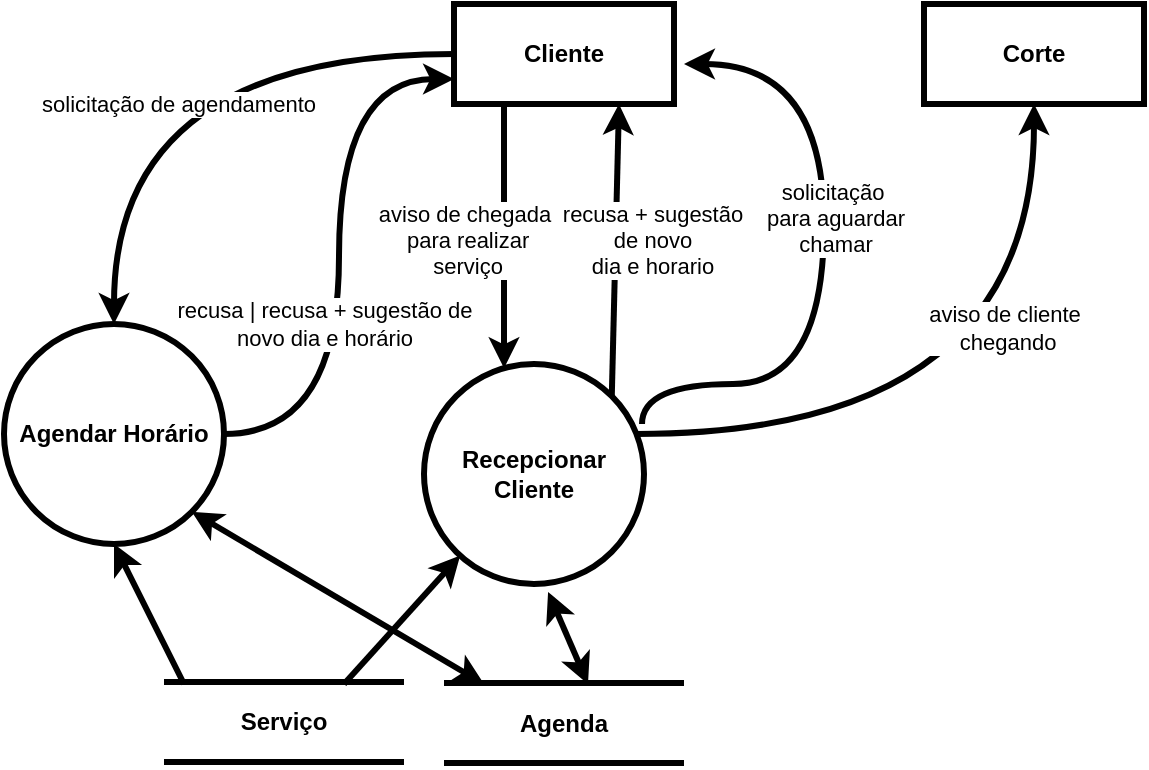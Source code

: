 <mxfile version="14.4.8" type="device" pages="3"><diagram id="uWndQRYomaeFiXmbr_5y" name="DFD-1 Agendamento"><mxGraphModel dx="1021" dy="529" grid="1" gridSize="10" guides="1" tooltips="1" connect="1" arrows="1" fold="1" page="1" pageScale="1" pageWidth="827" pageHeight="1169" math="0" shadow="0"><root><mxCell id="gC_6sV-CxRixB7-cRVY6-0"/><mxCell id="gC_6sV-CxRixB7-cRVY6-1" parent="gC_6sV-CxRixB7-cRVY6-0"/><mxCell id="nS-zOAT_zE8hEH14w2vs-0" value="aviso de chegada&lt;br&gt;&amp;nbsp;para realizar&lt;br&gt;&amp;nbsp;serviço" style="edgeStyle=orthogonalEdgeStyle;curved=1;rounded=0;orthogonalLoop=1;jettySize=auto;html=1;strokeWidth=3;" parent="gC_6sV-CxRixB7-cRVY6-1" source="CqCgeILczcp-WzhvRNFp-0" target="CqCgeILczcp-WzhvRNFp-2" edge="1"><mxGeometry x="0.032" y="-20" relative="1" as="geometry"><Array as="points"><mxPoint x="300" y="160"/><mxPoint x="300" y="160"/></Array><mxPoint as="offset"/></mxGeometry></mxCell><mxCell id="nS-zOAT_zE8hEH14w2vs-1" style="edgeStyle=orthogonalEdgeStyle;curved=1;rounded=0;orthogonalLoop=1;jettySize=auto;html=1;entryX=0.5;entryY=0;entryDx=0;entryDy=0;strokeWidth=3;" parent="gC_6sV-CxRixB7-cRVY6-1" source="CqCgeILczcp-WzhvRNFp-0" target="CqCgeILczcp-WzhvRNFp-1" edge="1"><mxGeometry relative="1" as="geometry"/></mxCell><mxCell id="j6ZIYEeLsjhv0n1E1-3m-13" value="solicitação de agendamento" style="edgeLabel;html=1;align=center;verticalAlign=middle;resizable=0;points=[];" parent="nS-zOAT_zE8hEH14w2vs-1" vertex="1" connectable="0"><mxGeometry x="-0.093" y="25" relative="1" as="geometry"><mxPoint as="offset"/></mxGeometry></mxCell><mxCell id="CqCgeILczcp-WzhvRNFp-0" value="Cliente" style="rounded=0;whiteSpace=wrap;html=1;strokeWidth=3;spacingTop=1;spacing=3;spacingBottom=1;fontStyle=1" parent="gC_6sV-CxRixB7-cRVY6-1" vertex="1"><mxGeometry x="275" y="10" width="110" height="50" as="geometry"/></mxCell><mxCell id="gYlGUm_YQecpNLzLGFWx-0" style="edgeStyle=orthogonalEdgeStyle;curved=1;rounded=0;orthogonalLoop=1;jettySize=auto;html=1;entryX=0;entryY=0.75;entryDx=0;entryDy=0;strokeWidth=3;" edge="1" parent="gC_6sV-CxRixB7-cRVY6-1" source="CqCgeILczcp-WzhvRNFp-1" target="CqCgeILczcp-WzhvRNFp-0"><mxGeometry relative="1" as="geometry"/></mxCell><mxCell id="gYlGUm_YQecpNLzLGFWx-1" value="recusa | recusa + sugestão de &lt;br&gt;novo dia e horário" style="edgeLabel;html=1;align=center;verticalAlign=middle;resizable=0;points=[];" vertex="1" connectable="0" parent="gYlGUm_YQecpNLzLGFWx-0"><mxGeometry x="-0.358" y="7" relative="1" as="geometry"><mxPoint x="-0.47" y="-18.35" as="offset"/></mxGeometry></mxCell><mxCell id="CqCgeILczcp-WzhvRNFp-1" value="Agendar Horário" style="ellipse;whiteSpace=wrap;html=1;aspect=fixed;fontStyle=1;strokeWidth=3;" parent="gC_6sV-CxRixB7-cRVY6-1" vertex="1"><mxGeometry x="50" y="170" width="110" height="110" as="geometry"/></mxCell><mxCell id="CqCgeILczcp-WzhvRNFp-4" style="edgeStyle=orthogonalEdgeStyle;rounded=0;orthogonalLoop=1;jettySize=auto;html=1;entryX=0.5;entryY=1;entryDx=0;entryDy=0;curved=1;strokeWidth=3;" parent="gC_6sV-CxRixB7-cRVY6-1" source="CqCgeILczcp-WzhvRNFp-2" target="CqCgeILczcp-WzhvRNFp-3" edge="1"><mxGeometry relative="1" as="geometry"><Array as="points"><mxPoint x="565" y="225"/></Array></mxGeometry></mxCell><mxCell id="j6ZIYEeLsjhv0n1E1-3m-15" value="aviso de cliente&lt;br&gt;&amp;nbsp;chegando" style="edgeLabel;html=1;align=center;verticalAlign=middle;resizable=0;points=[];" parent="CqCgeILczcp-WzhvRNFp-4" vertex="1" connectable="0"><mxGeometry x="0.381" y="-1" relative="1" as="geometry"><mxPoint x="-16" y="-1" as="offset"/></mxGeometry></mxCell><mxCell id="CqCgeILczcp-WzhvRNFp-2" value="Recepcionar Cliente" style="ellipse;whiteSpace=wrap;html=1;aspect=fixed;fontStyle=1;strokeWidth=3;" parent="gC_6sV-CxRixB7-cRVY6-1" vertex="1"><mxGeometry x="260" y="190" width="110" height="110" as="geometry"/></mxCell><mxCell id="CqCgeILczcp-WzhvRNFp-3" value="Corte" style="rounded=0;whiteSpace=wrap;html=1;strokeWidth=3;spacingTop=1;spacing=3;spacingBottom=1;fontStyle=1" parent="gC_6sV-CxRixB7-cRVY6-1" vertex="1"><mxGeometry x="510" y="10" width="110" height="50" as="geometry"/></mxCell><mxCell id="CqCgeILczcp-WzhvRNFp-5" value="" style="endArrow=classic;html=1;edgeStyle=orthogonalEdgeStyle;curved=1;exitX=0.991;exitY=0.273;exitDx=0;exitDy=0;exitPerimeter=0;strokeWidth=3;" parent="gC_6sV-CxRixB7-cRVY6-1" source="CqCgeILczcp-WzhvRNFp-2" edge="1"><mxGeometry width="50" height="50" relative="1" as="geometry"><mxPoint x="380" y="170" as="sourcePoint"/><mxPoint x="390" y="40" as="targetPoint"/><Array as="points"><mxPoint x="460" y="200"/><mxPoint x="460" y="40"/></Array></mxGeometry></mxCell><mxCell id="j6ZIYEeLsjhv0n1E1-3m-14" value="solicitação&lt;br&gt;&amp;nbsp;para aguardar&lt;br&gt;&amp;nbsp;chamar" style="edgeLabel;html=1;align=center;verticalAlign=middle;resizable=0;points=[];" parent="CqCgeILczcp-WzhvRNFp-5" vertex="1" connectable="0"><mxGeometry x="0.14" y="-4" relative="1" as="geometry"><mxPoint as="offset"/></mxGeometry></mxCell><mxCell id="CqCgeILczcp-WzhvRNFp-6" value="recusa + sugestão &lt;br&gt;de novo &lt;br&gt;dia e horario" style="endArrow=classic;html=1;exitX=1;exitY=0;exitDx=0;exitDy=0;strokeWidth=3;entryX=0.75;entryY=1;entryDx=0;entryDy=0;" parent="gC_6sV-CxRixB7-cRVY6-1" edge="1" target="CqCgeILczcp-WzhvRNFp-0" source="CqCgeILczcp-WzhvRNFp-2"><mxGeometry x="0.077" y="-17" width="50" height="50" relative="1" as="geometry"><mxPoint x="334.05" y="150.0" as="sourcePoint"/><mxPoint x="360" y="90" as="targetPoint"/><mxPoint x="1" as="offset"/></mxGeometry></mxCell><mxCell id="j6ZIYEeLsjhv0n1E1-3m-0" value="" style="endArrow=none;html=1;strokeWidth=3;spacingTop=1;spacing=3;spacingBottom=1;fontStyle=1" parent="gC_6sV-CxRixB7-cRVY6-1" edge="1"><mxGeometry width="50" height="50" relative="1" as="geometry"><mxPoint x="130" y="349.0" as="sourcePoint"/><mxPoint x="250" y="349.0" as="targetPoint"/></mxGeometry></mxCell><mxCell id="j6ZIYEeLsjhv0n1E1-3m-1" value="" style="endArrow=none;html=1;strokeWidth=3;spacingTop=1;spacing=3;spacingBottom=1;fontStyle=1" parent="gC_6sV-CxRixB7-cRVY6-1" edge="1"><mxGeometry width="50" height="50" relative="1" as="geometry"><mxPoint x="130" y="389.0" as="sourcePoint"/><mxPoint x="250" y="389.0" as="targetPoint"/><Array as="points"/></mxGeometry></mxCell><mxCell id="j6ZIYEeLsjhv0n1E1-3m-2" value="Serviço" style="text;html=1;strokeColor=none;fillColor=none;align=center;verticalAlign=middle;whiteSpace=wrap;rounded=0;dashed=1;dashPattern=1 4;opacity=60;spacingTop=1;spacing=3;spacingBottom=1;fontStyle=1" parent="gC_6sV-CxRixB7-cRVY6-1" vertex="1"><mxGeometry x="170" y="359" width="40" height="20" as="geometry"/></mxCell><mxCell id="j6ZIYEeLsjhv0n1E1-3m-3" value="" style="endArrow=none;html=1;strokeWidth=3;spacingTop=1;spacing=3;spacingBottom=1;fontStyle=1" parent="gC_6sV-CxRixB7-cRVY6-1" edge="1"><mxGeometry width="50" height="50" relative="1" as="geometry"><mxPoint x="270" y="349.5" as="sourcePoint"/><mxPoint x="390" y="349.5" as="targetPoint"/></mxGeometry></mxCell><mxCell id="j6ZIYEeLsjhv0n1E1-3m-4" value="" style="endArrow=none;html=1;strokeWidth=3;spacingTop=1;spacing=3;spacingBottom=1;fontStyle=1" parent="gC_6sV-CxRixB7-cRVY6-1" edge="1"><mxGeometry width="50" height="50" relative="1" as="geometry"><mxPoint x="270" y="389.5" as="sourcePoint"/><mxPoint x="390" y="389.5" as="targetPoint"/><Array as="points"/></mxGeometry></mxCell><mxCell id="j6ZIYEeLsjhv0n1E1-3m-5" value="Agenda" style="text;html=1;strokeColor=none;fillColor=none;align=center;verticalAlign=middle;whiteSpace=wrap;rounded=0;dashed=1;dashPattern=1 4;opacity=60;spacingTop=1;spacing=3;spacingBottom=1;fontStyle=1" parent="gC_6sV-CxRixB7-cRVY6-1" vertex="1"><mxGeometry x="310" y="359.5" width="40" height="20" as="geometry"/></mxCell><mxCell id="j6ZIYEeLsjhv0n1E1-3m-9" value="" style="endArrow=classic;html=1;entryX=0.5;entryY=1;entryDx=0;entryDy=0;strokeWidth=3;" parent="gC_6sV-CxRixB7-cRVY6-1" target="CqCgeILczcp-WzhvRNFp-1" edge="1"><mxGeometry width="50" height="50" relative="1" as="geometry"><mxPoint x="140" y="350" as="sourcePoint"/><mxPoint x="440" y="220" as="targetPoint"/></mxGeometry></mxCell><mxCell id="j6ZIYEeLsjhv0n1E1-3m-10" value="" style="endArrow=classic;html=1;strokeWidth=3;" parent="gC_6sV-CxRixB7-cRVY6-1" target="CqCgeILczcp-WzhvRNFp-2" edge="1"><mxGeometry width="50" height="50" relative="1" as="geometry"><mxPoint x="220" y="350" as="sourcePoint"/><mxPoint x="440" y="220" as="targetPoint"/></mxGeometry></mxCell><mxCell id="j6ZIYEeLsjhv0n1E1-3m-11" value="" style="endArrow=classic;startArrow=classic;html=1;exitX=1;exitY=1;exitDx=0;exitDy=0;strokeWidth=3;" parent="gC_6sV-CxRixB7-cRVY6-1" source="CqCgeILczcp-WzhvRNFp-1" edge="1"><mxGeometry width="50" height="50" relative="1" as="geometry"><mxPoint x="390" y="270" as="sourcePoint"/><mxPoint x="290" y="350" as="targetPoint"/></mxGeometry></mxCell><mxCell id="j6ZIYEeLsjhv0n1E1-3m-12" value="" style="endArrow=classic;startArrow=classic;html=1;exitX=0.564;exitY=1.036;exitDx=0;exitDy=0;exitPerimeter=0;strokeWidth=3;" parent="gC_6sV-CxRixB7-cRVY6-1" source="CqCgeILczcp-WzhvRNFp-2" edge="1"><mxGeometry width="50" height="50" relative="1" as="geometry"><mxPoint x="390" y="270" as="sourcePoint"/><mxPoint x="342" y="350" as="targetPoint"/></mxGeometry></mxCell></root></mxGraphModel></diagram><diagram id="cr3od3MdbQj-U7q0CAmG" name="DFD-2 Realização de Serviço"><mxGraphModel dx="868" dy="1619" grid="1" gridSize="10" guides="1" tooltips="1" connect="1" arrows="1" fold="1" page="1" pageScale="1" pageWidth="827" pageHeight="1169" math="0" shadow="0"><root><mxCell id="CkNrDwWvlDtr9Cf4mqUo-0"/><mxCell id="CkNrDwWvlDtr9Cf4mqUo-1" parent="CkNrDwWvlDtr9Cf4mqUo-0"/><mxCell id="CkNrDwWvlDtr9Cf4mqUo-2" value="Receber Aviso De Cliente Aguardando" style="ellipse;whiteSpace=wrap;html=1;aspect=fixed;fontStyle=1;strokeWidth=3;" parent="CkNrDwWvlDtr9Cf4mqUo-1" vertex="1"><mxGeometry x="85" y="130" width="100" height="100" as="geometry"/></mxCell><mxCell id="CkNrDwWvlDtr9Cf4mqUo-3" value="convite &lt;br&gt;para&lt;br&gt;&amp;nbsp;atendimento" style="rounded=0;orthogonalLoop=1;jettySize=auto;html=1;exitX=0.5;exitY=0;exitDx=0;exitDy=0;entryX=0.091;entryY=1.02;entryDx=0;entryDy=0;strokeWidth=3;entryPerimeter=0;" parent="CkNrDwWvlDtr9Cf4mqUo-1" source="CkNrDwWvlDtr9Cf4mqUo-4" target="CkNrDwWvlDtr9Cf4mqUo-5" edge="1"><mxGeometry x="0.284" y="8" relative="1" as="geometry"><Array as="points"/><mxPoint as="offset"/></mxGeometry></mxCell><mxCell id="9AezOYC7QswCGBwNELN5-3" style="edgeStyle=orthogonalEdgeStyle;curved=1;rounded=0;orthogonalLoop=1;jettySize=auto;html=1;strokeWidth=3;entryX=0;entryY=0.75;entryDx=0;entryDy=0;" edge="1" parent="CkNrDwWvlDtr9Cf4mqUo-1"><mxGeometry relative="1" as="geometry"><mxPoint x="330" y="17.5" as="targetPoint"/><mxPoint x="278" y="190" as="sourcePoint"/><Array as="points"><mxPoint x="220" y="190"/><mxPoint x="220" y="20"/><mxPoint x="318" y="20"/><mxPoint x="318" y="18"/></Array></mxGeometry></mxCell><mxCell id="9AezOYC7QswCGBwNELN5-5" value="encerramento &lt;br&gt;do atendimento" style="edgeLabel;html=1;align=center;verticalAlign=middle;resizable=0;points=[];" vertex="1" connectable="0" parent="9AezOYC7QswCGBwNELN5-3"><mxGeometry x="-0.254" y="-1" relative="1" as="geometry"><mxPoint as="offset"/></mxGeometry></mxCell><mxCell id="CkNrDwWvlDtr9Cf4mqUo-4" value="Chamar Cliente Para Realização De Serviço" style="ellipse;whiteSpace=wrap;html=1;aspect=fixed;fontStyle=1;strokeWidth=3;" parent="CkNrDwWvlDtr9Cf4mqUo-1" vertex="1"><mxGeometry x="278" y="140" width="100" height="100" as="geometry"/></mxCell><mxCell id="CkNrDwWvlDtr9Cf4mqUo-5" value="Cliente" style="rounded=0;whiteSpace=wrap;html=1;strokeWidth=3;spacingTop=1;spacing=3;spacingBottom=1;fontStyle=1" parent="CkNrDwWvlDtr9Cf4mqUo-1" vertex="1"><mxGeometry x="330" y="-20" width="110" height="50" as="geometry"/></mxCell><mxCell id="CkNrDwWvlDtr9Cf4mqUo-6" value="aviso de cliente esperando" style="edgeStyle=orthogonalEdgeStyle;curved=1;rounded=0;orthogonalLoop=1;jettySize=auto;html=1;exitX=0.5;exitY=1;exitDx=0;exitDy=0;entryX=0.5;entryY=0;entryDx=0;entryDy=0;strokeWidth=3;" parent="CkNrDwWvlDtr9Cf4mqUo-1" source="CkNrDwWvlDtr9Cf4mqUo-7" target="CkNrDwWvlDtr9Cf4mqUo-2" edge="1"><mxGeometry relative="1" as="geometry"/></mxCell><mxCell id="CkNrDwWvlDtr9Cf4mqUo-7" value="Recepção" style="rounded=0;whiteSpace=wrap;html=1;strokeWidth=3;spacingTop=1;spacing=3;spacingBottom=1;fontStyle=1" parent="CkNrDwWvlDtr9Cf4mqUo-1" vertex="1"><mxGeometry x="80" y="-30" width="110" height="50" as="geometry"/></mxCell><mxCell id="CkNrDwWvlDtr9Cf4mqUo-8" value="" style="endArrow=none;html=1;strokeWidth=3;spacingTop=1;spacing=3;spacingBottom=1;fontStyle=1" parent="CkNrDwWvlDtr9Cf4mqUo-1" edge="1"><mxGeometry width="50" height="50" relative="1" as="geometry"><mxPoint x="268" y="297.16" as="sourcePoint"/><mxPoint x="388" y="297.16" as="targetPoint"/></mxGeometry></mxCell><mxCell id="CkNrDwWvlDtr9Cf4mqUo-9" value="" style="endArrow=none;html=1;strokeWidth=3;spacingTop=1;spacing=3;spacingBottom=1;fontStyle=1" parent="CkNrDwWvlDtr9Cf4mqUo-1" edge="1"><mxGeometry width="50" height="50" relative="1" as="geometry"><mxPoint x="268" y="337.16" as="sourcePoint"/><mxPoint x="388" y="337.16" as="targetPoint"/><Array as="points"/></mxGeometry></mxCell><mxCell id="CkNrDwWvlDtr9Cf4mqUo-10" value="Agenda" style="text;html=1;strokeColor=none;fillColor=none;align=center;verticalAlign=middle;whiteSpace=wrap;rounded=0;dashed=1;dashPattern=1 4;opacity=60;spacingTop=1;spacing=3;spacingBottom=1;fontStyle=1" parent="CkNrDwWvlDtr9Cf4mqUo-1" vertex="1"><mxGeometry x="308" y="307.16" width="40" height="20" as="geometry"/></mxCell><mxCell id="CkNrDwWvlDtr9Cf4mqUo-11" value="Realizar Serviço" style="ellipse;whiteSpace=wrap;html=1;aspect=fixed;fontStyle=1;strokeWidth=3;" parent="CkNrDwWvlDtr9Cf4mqUo-1" vertex="1"><mxGeometry x="408" y="140" width="100" height="100" as="geometry"/></mxCell><mxCell id="CkNrDwWvlDtr9Cf4mqUo-12" value="Realizar Ajuste Solicitado Pelo Cliente" style="ellipse;whiteSpace=wrap;html=1;aspect=fixed;fontStyle=1;strokeWidth=3;" parent="CkNrDwWvlDtr9Cf4mqUo-1" vertex="1"><mxGeometry x="538" y="140" width="100" height="100" as="geometry"/></mxCell><mxCell id="CkNrDwWvlDtr9Cf4mqUo-13" value="" style="endArrow=classic;startArrow=classic;html=1;strokeWidth=3;" parent="CkNrDwWvlDtr9Cf4mqUo-1" edge="1"><mxGeometry width="50" height="50" relative="1" as="geometry"><mxPoint x="328" y="300" as="sourcePoint"/><mxPoint x="328" y="240" as="targetPoint"/></mxGeometry></mxCell><mxCell id="CkNrDwWvlDtr9Cf4mqUo-14" value="" style="endArrow=classic;startArrow=classic;html=1;strokeWidth=3;exitX=0.7;exitY=0.99;exitDx=0;exitDy=0;exitPerimeter=0;" parent="CkNrDwWvlDtr9Cf4mqUo-1" source="CkNrDwWvlDtr9Cf4mqUo-2" edge="1"><mxGeometry width="50" height="50" relative="1" as="geometry"><mxPoint x="238" y="210" as="sourcePoint"/><mxPoint x="288" y="300" as="targetPoint"/></mxGeometry></mxCell><mxCell id="CkNrDwWvlDtr9Cf4mqUo-15" value="" style="endArrow=classic;startArrow=classic;html=1;strokeWidth=3;" parent="CkNrDwWvlDtr9Cf4mqUo-1" target="CkNrDwWvlDtr9Cf4mqUo-11" edge="1"><mxGeometry width="50" height="50" relative="1" as="geometry"><mxPoint x="348" y="300" as="sourcePoint"/><mxPoint x="338" y="250" as="targetPoint"/></mxGeometry></mxCell><mxCell id="CkNrDwWvlDtr9Cf4mqUo-16" value="" style="endArrow=classic;startArrow=classic;html=1;strokeWidth=3;entryX=0;entryY=1;entryDx=0;entryDy=0;" parent="CkNrDwWvlDtr9Cf4mqUo-1" target="CkNrDwWvlDtr9Cf4mqUo-12" edge="1"><mxGeometry width="50" height="50" relative="1" as="geometry"><mxPoint x="378" y="300" as="sourcePoint"/><mxPoint x="348" y="260" as="targetPoint"/></mxGeometry></mxCell><mxCell id="CkNrDwWvlDtr9Cf4mqUo-17" value="solicitação de &lt;br&gt;ajuste&amp;nbsp;" style="endArrow=classic;html=1;strokeWidth=3;exitX=1;exitY=0.25;exitDx=0;exitDy=0;entryX=0.5;entryY=0;entryDx=0;entryDy=0;edgeStyle=orthogonalEdgeStyle;curved=1;" parent="CkNrDwWvlDtr9Cf4mqUo-1" source="CkNrDwWvlDtr9Cf4mqUo-5" target="CkNrDwWvlDtr9Cf4mqUo-12" edge="1"><mxGeometry x="-0.242" y="-12" width="50" height="50" relative="1" as="geometry"><mxPoint x="518" y="200" as="sourcePoint"/><mxPoint x="568" y="150" as="targetPoint"/><mxPoint y="1" as="offset"/></mxGeometry></mxCell><mxCell id="CkNrDwWvlDtr9Cf4mqUo-18" value="aviso de término" style="endArrow=classic;html=1;strokeWidth=3;entryX=1;entryY=0.75;entryDx=0;entryDy=0;" parent="CkNrDwWvlDtr9Cf4mqUo-1" source="CkNrDwWvlDtr9Cf4mqUo-12" target="CkNrDwWvlDtr9Cf4mqUo-5" edge="1"><mxGeometry width="50" height="50" relative="1" as="geometry"><mxPoint x="518" y="190" as="sourcePoint"/><mxPoint x="568" y="140" as="targetPoint"/></mxGeometry></mxCell><mxCell id="CkNrDwWvlDtr9Cf4mqUo-19" value="" style="endArrow=classic;html=1;strokeWidth=3;entryX=0.5;entryY=0;entryDx=0;entryDy=0;exitX=0.645;exitY=1.04;exitDx=0;exitDy=0;exitPerimeter=0;" parent="CkNrDwWvlDtr9Cf4mqUo-1" source="CkNrDwWvlDtr9Cf4mqUo-5" target="CkNrDwWvlDtr9Cf4mqUo-11" edge="1"><mxGeometry width="50" height="50" relative="1" as="geometry"><mxPoint x="397.05" y="82" as="sourcePoint"/><mxPoint x="418" y="190" as="targetPoint"/></mxGeometry></mxCell><mxCell id="CkNrDwWvlDtr9Cf4mqUo-20" value="preferência" style="edgeLabel;html=1;align=center;verticalAlign=middle;resizable=0;points=[];" parent="CkNrDwWvlDtr9Cf4mqUo-19" vertex="1" connectable="0"><mxGeometry x="-0.307" y="-1" relative="1" as="geometry"><mxPoint x="-3.53" y="-5.91" as="offset"/></mxGeometry></mxCell><mxCell id="CkNrDwWvlDtr9Cf4mqUo-21" value="" style="endArrow=classic;html=1;strokeWidth=3;entryX=0.364;entryY=1.02;entryDx=0;entryDy=0;entryPerimeter=0;exitX=0.07;exitY=0.24;exitDx=0;exitDy=0;exitPerimeter=0;" parent="CkNrDwWvlDtr9Cf4mqUo-1" source="CkNrDwWvlDtr9Cf4mqUo-11" target="CkNrDwWvlDtr9Cf4mqUo-5" edge="1"><mxGeometry width="50" height="50" relative="1" as="geometry"><mxPoint x="408" y="180" as="sourcePoint"/><mxPoint x="458" y="130" as="targetPoint"/></mxGeometry></mxCell><mxCell id="CkNrDwWvlDtr9Cf4mqUo-22" value="&lt;span style=&quot;color: rgba(0 , 0 , 0 , 0) ; font-family: monospace ; font-size: 0px ; background-color: rgb(248 , 249 , 250)&quot;&gt;%3CmxGraphModel%3E%3Croot%3E%3CmxCell%20id%3D%220%22%2F%3E%3CmxCell%20id%3D%221%22%20parent%3D%220%22%2F%3E%3CmxCell%20id%3D%222%22%20value%3D%22aviso%20de%20termino%22%20style%3D%22edgeLabel%3Bhtml%3D1%3Balign%3Dcenter%3BverticalAlign%3Dmiddle%3Bresizable%3D0%3Bpoints%3D%5B%5D%3B%22%20vertex%3D%221%22%20connectable%3D%220%22%20parent%3D%221%22%3E%3CmxGeometry%20x%3D%221080.003%22%20y%3D%22130.0%22%20as%3D%22geometry%22%2F%3E%3C%2FmxCell%3E%3C%2Froot%3E%3C%2FmxGraphModel%3E&lt;/span&gt;&lt;span style=&quot;color: rgba(0 , 0 , 0 , 0) ; font-family: monospace ; font-size: 0px ; background-color: rgb(248 , 249 , 250)&quot;&gt;%3CmxGraphModel%3E%3Croot%3E%3CmxCell%20id%3D%220%22%2F%3E%3CmxCell%20id%3D%221%22%20parent%3D%220%22%2F%3E%3CmxCell%20id%3D%222%22%20value%3D%22aviso%20de%20termino%22%20style%3D%22edgeLabel%3Bhtml%3D1%3Balign%3Dcenter%3BverticalAlign%3Dmiddle%3Bresizable%3D0%3Bpoints%3D%5B%5D%3B%22%20vertex%3D%221%22%20connectable%3D%220%22%20parent%3D%221%22%3E%3CmxGeometry%20x%3D%221080.003%22%20y%3D%22130.0%22%20as%3D%22geometry%22%2F%3E%3C%2FmxCell%3E%3C%2Froot%3E%3C%2FmxGraphModel%3Eaviso de termino&lt;/span&gt;" style="edgeLabel;html=1;align=center;verticalAlign=middle;resizable=0;points=[];" parent="CkNrDwWvlDtr9Cf4mqUo-21" vertex="1" connectable="0"><mxGeometry x="-0.189" relative="1" as="geometry"><mxPoint as="offset"/></mxGeometry></mxCell><mxCell id="CkNrDwWvlDtr9Cf4mqUo-23" value="aviso de término" style="edgeLabel;html=1;align=center;verticalAlign=middle;resizable=0;points=[];" parent="CkNrDwWvlDtr9Cf4mqUo-21" vertex="1" connectable="0"><mxGeometry x="-0.163" y="-1" relative="1" as="geometry"><mxPoint as="offset"/></mxGeometry></mxCell></root></mxGraphModel></diagram><diagram id="g3ZAU76P0EWyYyrUzOF1" name="DFD-3 Pagamento"><mxGraphModel dx="868" dy="450" grid="1" gridSize="10" guides="1" tooltips="1" connect="1" arrows="1" fold="1" page="1" pageScale="1" pageWidth="827" pageHeight="1169" math="0" shadow="0"><root><mxCell id="p5fBkZ1q2M4OpVNvsbYx-0"/><mxCell id="p5fBkZ1q2M4OpVNvsbYx-1" parent="p5fBkZ1q2M4OpVNvsbYx-0"/><mxCell id="YrZ_6Nhmg8Y9z2i0cTS6-0" value="Preparar Fechamento Do Serviço" style="ellipse;whiteSpace=wrap;html=1;aspect=fixed;fontStyle=1;strokeWidth=3;" parent="p5fBkZ1q2M4OpVNvsbYx-1" vertex="1"><mxGeometry x="135" y="190" width="100" height="100" as="geometry"/></mxCell><mxCell id="4n5d-16bJlfBQzuL-qH2-7" value="solicitação&lt;br&gt;do valor &lt;br&gt;a pagar" style="edgeStyle=orthogonalEdgeStyle;curved=1;rounded=0;orthogonalLoop=1;jettySize=auto;html=1;strokeWidth=3;" parent="p5fBkZ1q2M4OpVNvsbYx-1" source="YrZ_6Nhmg8Y9z2i0cTS6-1" target="YrZ_6Nhmg8Y9z2i0cTS6-2" edge="1"><mxGeometry x="-0.329" y="10" relative="1" as="geometry"><mxPoint as="offset"/><Array as="points"><mxPoint x="350" y="100"/><mxPoint x="350" y="100"/></Array></mxGeometry></mxCell><mxCell id="YrZ_6Nhmg8Y9z2i0cTS6-1" value="Informar Valor Total do Serviço" style="ellipse;whiteSpace=wrap;html=1;aspect=fixed;fontStyle=1;strokeWidth=3;" parent="p5fBkZ1q2M4OpVNvsbYx-1" vertex="1"><mxGeometry x="300" y="190" width="100" height="100" as="geometry"/></mxCell><mxCell id="YrZ_6Nhmg8Y9z2i0cTS6-2" value="Cliente" style="rounded=0;whiteSpace=wrap;html=1;strokeWidth=3;spacingTop=1;spacing=3;spacingBottom=1;fontStyle=1" parent="p5fBkZ1q2M4OpVNvsbYx-1" vertex="1"><mxGeometry x="314" y="10" width="110" height="50" as="geometry"/></mxCell><mxCell id="1xshhXN4XxmkEeS9CFB1-0" value="aviso de término" style="edgeStyle=orthogonalEdgeStyle;rounded=0;orthogonalLoop=1;jettySize=auto;html=1;strokeWidth=3;" parent="p5fBkZ1q2M4OpVNvsbYx-1" source="YrZ_6Nhmg8Y9z2i0cTS6-3" edge="1"><mxGeometry relative="1" as="geometry"><mxPoint x="190" y="190" as="targetPoint"/></mxGeometry></mxCell><mxCell id="YrZ_6Nhmg8Y9z2i0cTS6-3" value="Corte" style="rounded=0;whiteSpace=wrap;html=1;strokeWidth=3;spacingTop=1;spacing=3;spacingBottom=1;fontStyle=1" parent="p5fBkZ1q2M4OpVNvsbYx-1" vertex="1"><mxGeometry x="135" y="10" width="110" height="50" as="geometry"/></mxCell><mxCell id="YrZ_6Nhmg8Y9z2i0cTS6-4" value="Receber Pagamento Em Dinheiro" style="ellipse;whiteSpace=wrap;html=1;aspect=fixed;fontStyle=1;strokeWidth=3;" parent="p5fBkZ1q2M4OpVNvsbYx-1" vertex="1"><mxGeometry x="530" y="180" width="100" height="100" as="geometry"/></mxCell><mxCell id="k90Y7qbgxQzzuXgYF5hJ-0" value="" style="endArrow=none;html=1;strokeWidth=3;spacingTop=1;spacing=3;spacingBottom=1;fontStyle=1" parent="p5fBkZ1q2M4OpVNvsbYx-1" edge="1"><mxGeometry width="50" height="50" relative="1" as="geometry"><mxPoint x="520" y="369.5" as="sourcePoint"/><mxPoint x="640" y="369.5" as="targetPoint"/></mxGeometry></mxCell><mxCell id="k90Y7qbgxQzzuXgYF5hJ-1" value="" style="endArrow=none;html=1;strokeWidth=3;spacingTop=1;spacing=3;spacingBottom=1;fontStyle=1" parent="p5fBkZ1q2M4OpVNvsbYx-1" edge="1"><mxGeometry width="50" height="50" relative="1" as="geometry"><mxPoint x="520" y="409.5" as="sourcePoint"/><mxPoint x="640" y="409.5" as="targetPoint"/><Array as="points"/></mxGeometry></mxCell><mxCell id="k90Y7qbgxQzzuXgYF5hJ-2" value="Caixa" style="text;html=1;strokeColor=none;fillColor=none;align=center;verticalAlign=middle;whiteSpace=wrap;rounded=0;dashed=1;dashPattern=1 4;opacity=60;spacingTop=1;spacing=3;spacingBottom=1;fontStyle=1" parent="p5fBkZ1q2M4OpVNvsbYx-1" vertex="1"><mxGeometry x="560" y="379.5" width="40" height="20" as="geometry"/></mxCell><mxCell id="4n5d-16bJlfBQzuL-qH2-0" value="" style="endArrow=classic;html=1;exitX=1;exitY=0.25;exitDx=0;exitDy=0;entryX=0.5;entryY=0;entryDx=0;entryDy=0;edgeStyle=orthogonalEdgeStyle;curved=1;strokeWidth=3;" parent="p5fBkZ1q2M4OpVNvsbYx-1" source="YrZ_6Nhmg8Y9z2i0cTS6-2" target="YrZ_6Nhmg8Y9z2i0cTS6-4" edge="1"><mxGeometry width="50" height="50" relative="1" as="geometry"><mxPoint x="390" y="220" as="sourcePoint"/><mxPoint x="440" y="170" as="targetPoint"/><Array as="points"><mxPoint x="580" y="23"/></Array></mxGeometry></mxCell><mxCell id="4n5d-16bJlfBQzuL-qH2-2" value="pagamento" style="edgeLabel;html=1;align=center;verticalAlign=middle;resizable=0;points=[];" parent="4n5d-16bJlfBQzuL-qH2-0" vertex="1" connectable="0"><mxGeometry x="0.147" y="-26" relative="1" as="geometry"><mxPoint y="1" as="offset"/></mxGeometry></mxCell><mxCell id="4n5d-16bJlfBQzuL-qH2-1" value="recibo&lt;br&gt;&amp;nbsp;+ (troco)" style="endArrow=classic;html=1;entryX=1;entryY=0.5;entryDx=0;entryDy=0;exitX=0;exitY=0;exitDx=0;exitDy=0;strokeWidth=3;" parent="p5fBkZ1q2M4OpVNvsbYx-1" source="YrZ_6Nhmg8Y9z2i0cTS6-4" target="YrZ_6Nhmg8Y9z2i0cTS6-2" edge="1"><mxGeometry x="0.284" y="-4" width="50" height="50" relative="1" as="geometry"><mxPoint x="390" y="130" as="sourcePoint"/><mxPoint x="440" y="80" as="targetPoint"/><mxPoint x="-1" as="offset"/></mxGeometry></mxCell><mxCell id="4n5d-16bJlfBQzuL-qH2-3" value="valor + detalhes &lt;br&gt;do&lt;br&gt;&amp;nbsp;valor realizado" style="endArrow=classic;html=1;exitX=1;exitY=0;exitDx=0;exitDy=0;edgeStyle=orthogonalEdgeStyle;curved=1;strokeWidth=3;entryX=1;entryY=1;entryDx=0;entryDy=0;" parent="p5fBkZ1q2M4OpVNvsbYx-1" source="YrZ_6Nhmg8Y9z2i0cTS6-1" target="YrZ_6Nhmg8Y9z2i0cTS6-2" edge="1"><mxGeometry x="-0.201" y="-16" width="50" height="50" relative="1" as="geometry"><mxPoint x="390" y="130" as="sourcePoint"/><mxPoint x="424" y="100" as="targetPoint"/><Array as="points"><mxPoint x="424" y="205"/></Array><mxPoint as="offset"/></mxGeometry></mxCell><mxCell id="4n5d-16bJlfBQzuL-qH2-8" value="" style="endArrow=none;html=1;strokeWidth=3;spacingTop=1;spacing=3;spacingBottom=1;fontStyle=1" parent="p5fBkZ1q2M4OpVNvsbYx-1" edge="1"><mxGeometry width="50" height="50" relative="1" as="geometry"><mxPoint x="210" y="370.0" as="sourcePoint"/><mxPoint x="330" y="370.0" as="targetPoint"/></mxGeometry></mxCell><mxCell id="4n5d-16bJlfBQzuL-qH2-9" value="" style="endArrow=none;html=1;strokeWidth=3;spacingTop=1;spacing=3;spacingBottom=1;fontStyle=1" parent="p5fBkZ1q2M4OpVNvsbYx-1" edge="1"><mxGeometry width="50" height="50" relative="1" as="geometry"><mxPoint x="210" y="410.0" as="sourcePoint"/><mxPoint x="330" y="410.0" as="targetPoint"/><Array as="points"/></mxGeometry></mxCell><mxCell id="4n5d-16bJlfBQzuL-qH2-10" value="Agenda" style="text;html=1;strokeColor=none;fillColor=none;align=center;verticalAlign=middle;whiteSpace=wrap;rounded=0;dashed=1;dashPattern=1 4;opacity=60;spacingTop=1;spacing=3;spacingBottom=1;fontStyle=1" parent="p5fBkZ1q2M4OpVNvsbYx-1" vertex="1"><mxGeometry x="250" y="380.0" width="40" height="20" as="geometry"/></mxCell><mxCell id="4n5d-16bJlfBQzuL-qH2-11" value="" style="endArrow=classic;startArrow=classic;html=1;entryX=0.5;entryY=1;entryDx=0;entryDy=0;strokeWidth=3;" parent="p5fBkZ1q2M4OpVNvsbYx-1" target="YrZ_6Nhmg8Y9z2i0cTS6-1" edge="1"><mxGeometry width="50" height="50" relative="1" as="geometry"><mxPoint x="310" y="370" as="sourcePoint"/><mxPoint x="440" y="220" as="targetPoint"/></mxGeometry></mxCell><mxCell id="4n5d-16bJlfBQzuL-qH2-12" value="" style="endArrow=classic;startArrow=classic;html=1;entryX=0.66;entryY=1;entryDx=0;entryDy=0;entryPerimeter=0;strokeWidth=3;" parent="p5fBkZ1q2M4OpVNvsbYx-1" target="YrZ_6Nhmg8Y9z2i0cTS6-0" edge="1"><mxGeometry width="50" height="50" relative="1" as="geometry"><mxPoint x="240" y="370" as="sourcePoint"/><mxPoint x="360" y="300" as="targetPoint"/></mxGeometry></mxCell><mxCell id="4n5d-16bJlfBQzuL-qH2-13" value="" style="endArrow=classic;startArrow=classic;html=1;strokeWidth=3;" parent="p5fBkZ1q2M4OpVNvsbYx-1" target="YrZ_6Nhmg8Y9z2i0cTS6-4" edge="1"><mxGeometry width="50" height="50" relative="1" as="geometry"><mxPoint x="330" y="370" as="sourcePoint"/><mxPoint x="360" y="300" as="targetPoint"/></mxGeometry></mxCell><mxCell id="4n5d-16bJlfBQzuL-qH2-14" value="" style="endArrow=classic;startArrow=classic;html=1;entryX=0.5;entryY=1;entryDx=0;entryDy=0;strokeWidth=3;" parent="p5fBkZ1q2M4OpVNvsbYx-1" target="YrZ_6Nhmg8Y9z2i0cTS6-4" edge="1"><mxGeometry width="50" height="50" relative="1" as="geometry"><mxPoint x="580" y="370" as="sourcePoint"/><mxPoint x="370" y="310" as="targetPoint"/></mxGeometry></mxCell></root></mxGraphModel></diagram></mxfile>